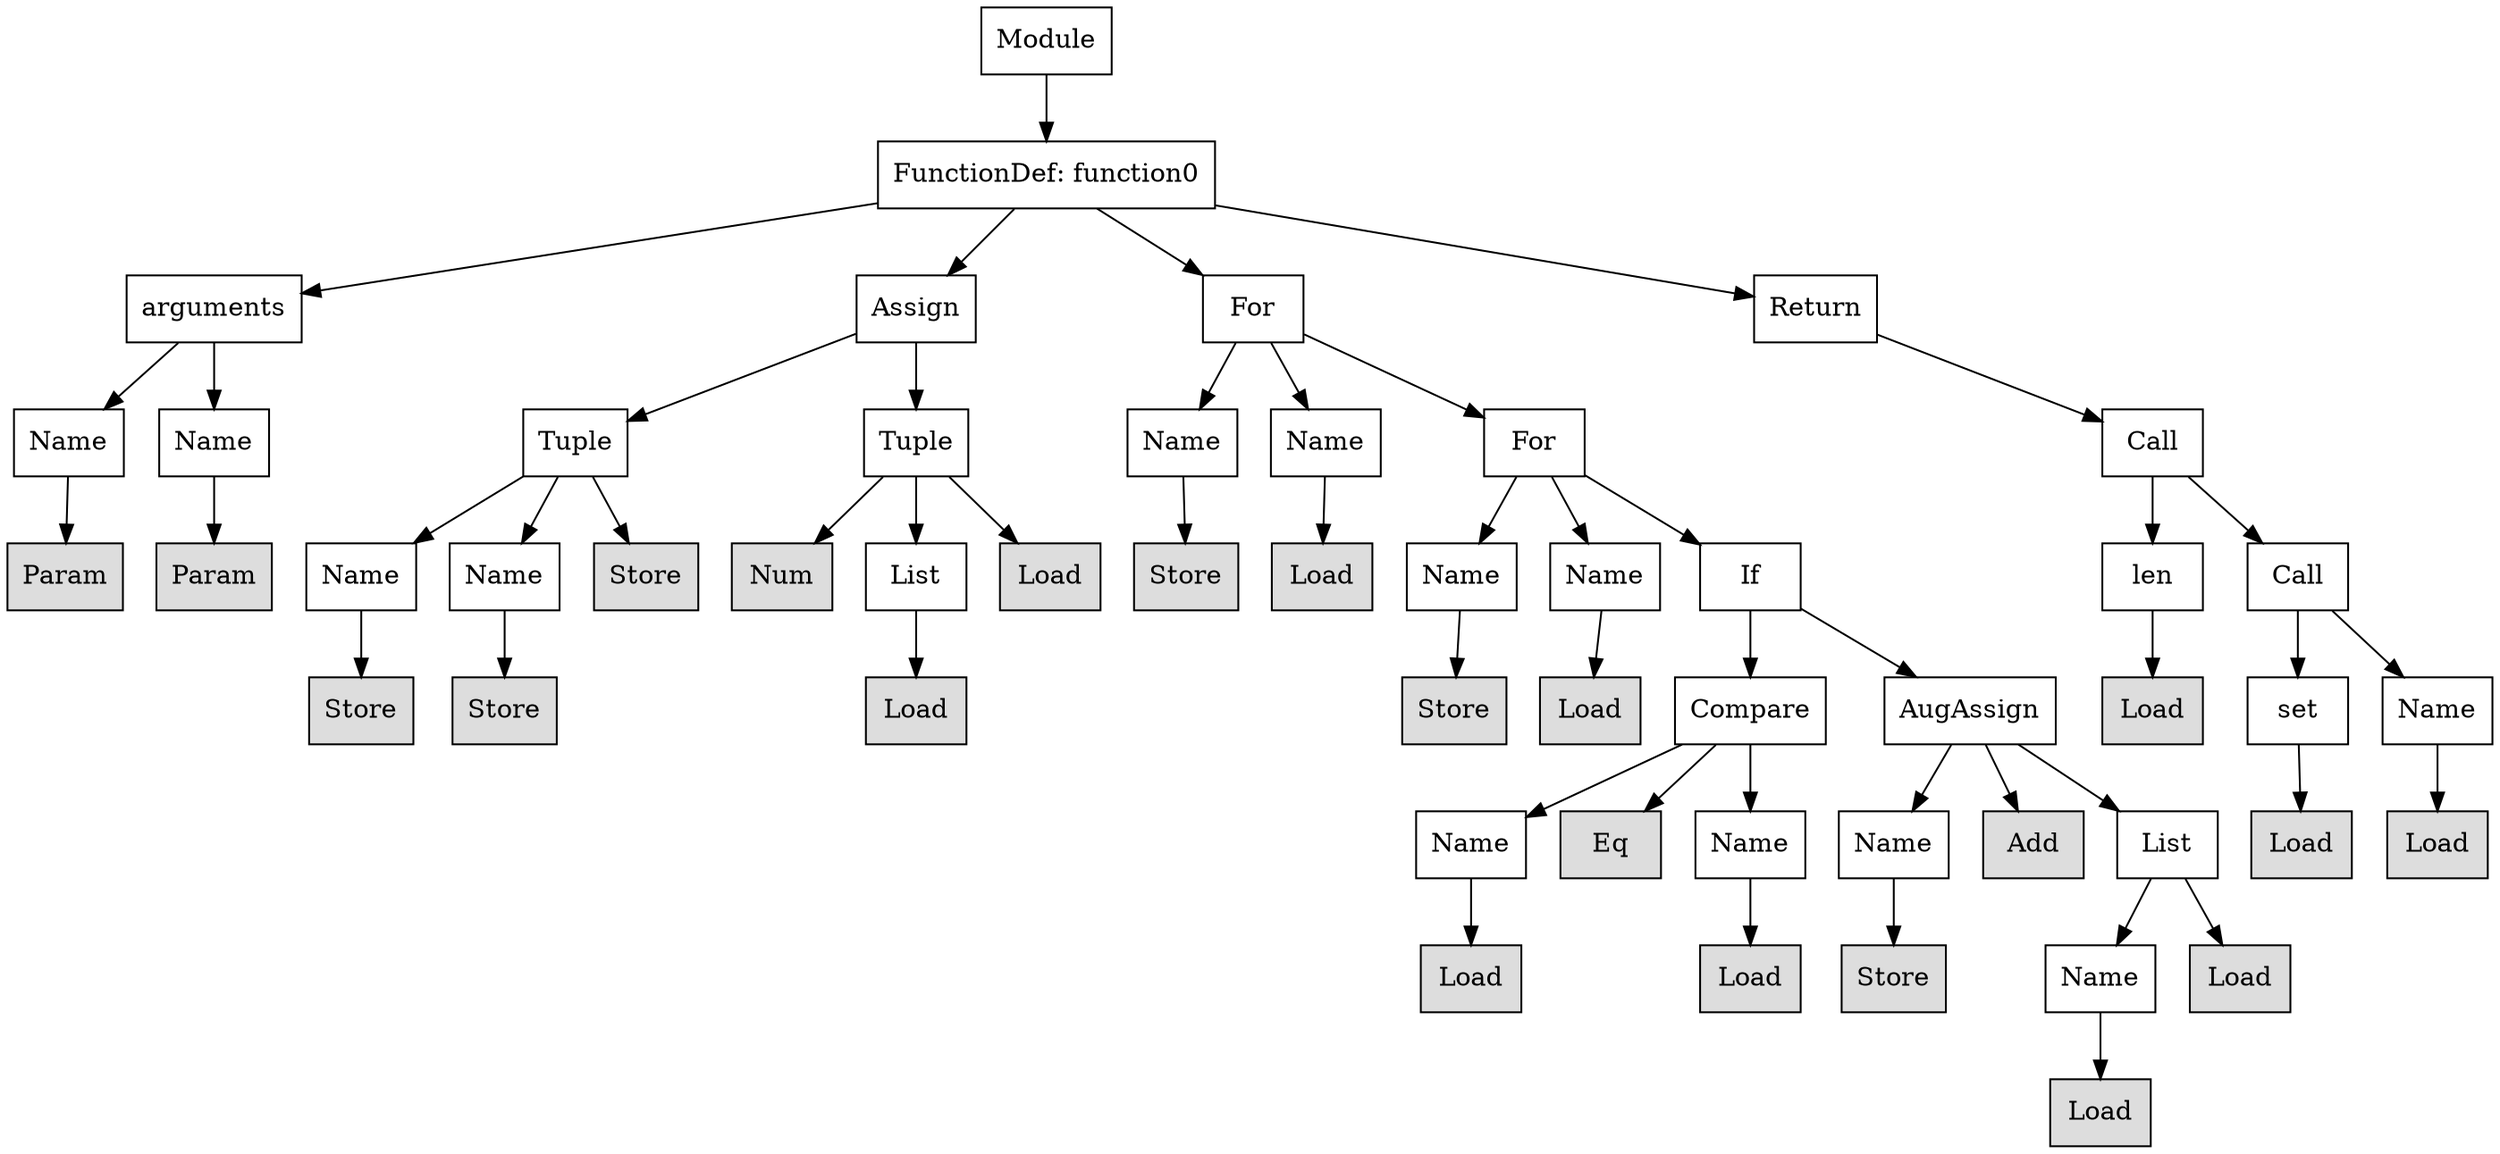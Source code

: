 digraph G {
n0 [shape=rect, label="Module"];
n1 [shape=rect, label="FunctionDef: function0"];
n2 [shape=rect, label="arguments"];
n3 [shape=rect, label="Assign"];
n4 [shape=rect, label="For"];
n5 [shape=rect, label="Return"];
n6 [shape=rect, label="Name"];
n7 [shape=rect, label="Name"];
n8 [shape=rect, label="Tuple"];
n9 [shape=rect, label="Tuple"];
n10 [shape=rect, label="Name"];
n11 [shape=rect, label="Name"];
n12 [shape=rect, label="For"];
n13 [shape=rect, label="Call"];
n14 [shape=rect, label="Param" style="filled" fillcolor="#dddddd"];
n15 [shape=rect, label="Param" style="filled" fillcolor="#dddddd"];
n16 [shape=rect, label="Name"];
n17 [shape=rect, label="Name"];
n18 [shape=rect, label="Store" style="filled" fillcolor="#dddddd"];
n19 [shape=rect, label="Num" style="filled" fillcolor="#dddddd"];
n20 [shape=rect, label="List"];
n21 [shape=rect, label="Load" style="filled" fillcolor="#dddddd"];
n22 [shape=rect, label="Store" style="filled" fillcolor="#dddddd"];
n23 [shape=rect, label="Load" style="filled" fillcolor="#dddddd"];
n24 [shape=rect, label="Name"];
n25 [shape=rect, label="Name"];
n26 [shape=rect, label="If"];
n27 [shape=rect, label="len"];
n28 [shape=rect, label="Call"];
n29 [shape=rect, label="Store" style="filled" fillcolor="#dddddd"];
n30 [shape=rect, label="Store" style="filled" fillcolor="#dddddd"];
n31 [shape=rect, label="Load" style="filled" fillcolor="#dddddd"];
n32 [shape=rect, label="Store" style="filled" fillcolor="#dddddd"];
n33 [shape=rect, label="Load" style="filled" fillcolor="#dddddd"];
n34 [shape=rect, label="Compare"];
n35 [shape=rect, label="AugAssign"];
n36 [shape=rect, label="Load" style="filled" fillcolor="#dddddd"];
n37 [shape=rect, label="set"];
n38 [shape=rect, label="Name"];
n39 [shape=rect, label="Name"];
n40 [shape=rect, label="Eq" style="filled" fillcolor="#dddddd"];
n41 [shape=rect, label="Name"];
n42 [shape=rect, label="Name"];
n43 [shape=rect, label="Add" style="filled" fillcolor="#dddddd"];
n44 [shape=rect, label="List"];
n45 [shape=rect, label="Load" style="filled" fillcolor="#dddddd"];
n46 [shape=rect, label="Load" style="filled" fillcolor="#dddddd"];
n47 [shape=rect, label="Load" style="filled" fillcolor="#dddddd"];
n48 [shape=rect, label="Load" style="filled" fillcolor="#dddddd"];
n49 [shape=rect, label="Store" style="filled" fillcolor="#dddddd"];
n50 [shape=rect, label="Name"];
n51 [shape=rect, label="Load" style="filled" fillcolor="#dddddd"];
n52 [shape=rect, label="Load" style="filled" fillcolor="#dddddd"];
n0 -> n1;
n1 -> n2;
n1 -> n3;
n1 -> n4;
n1 -> n5;
n2 -> n6;
n2 -> n7;
n3 -> n8;
n3 -> n9;
n4 -> n10;
n4 -> n11;
n4 -> n12;
n5 -> n13;
n6 -> n14;
n7 -> n15;
n8 -> n16;
n8 -> n17;
n8 -> n18;
n9 -> n19;
n9 -> n20;
n9 -> n21;
n10 -> n22;
n11 -> n23;
n12 -> n24;
n12 -> n25;
n12 -> n26;
n13 -> n27;
n13 -> n28;
n16 -> n29;
n17 -> n30;
n20 -> n31;
n24 -> n32;
n25 -> n33;
n26 -> n34;
n26 -> n35;
n27 -> n36;
n28 -> n37;
n28 -> n38;
n34 -> n39;
n34 -> n40;
n34 -> n41;
n35 -> n42;
n35 -> n43;
n35 -> n44;
n37 -> n45;
n38 -> n46;
n39 -> n47;
n41 -> n48;
n42 -> n49;
n44 -> n50;
n44 -> n51;
n50 -> n52;
}

